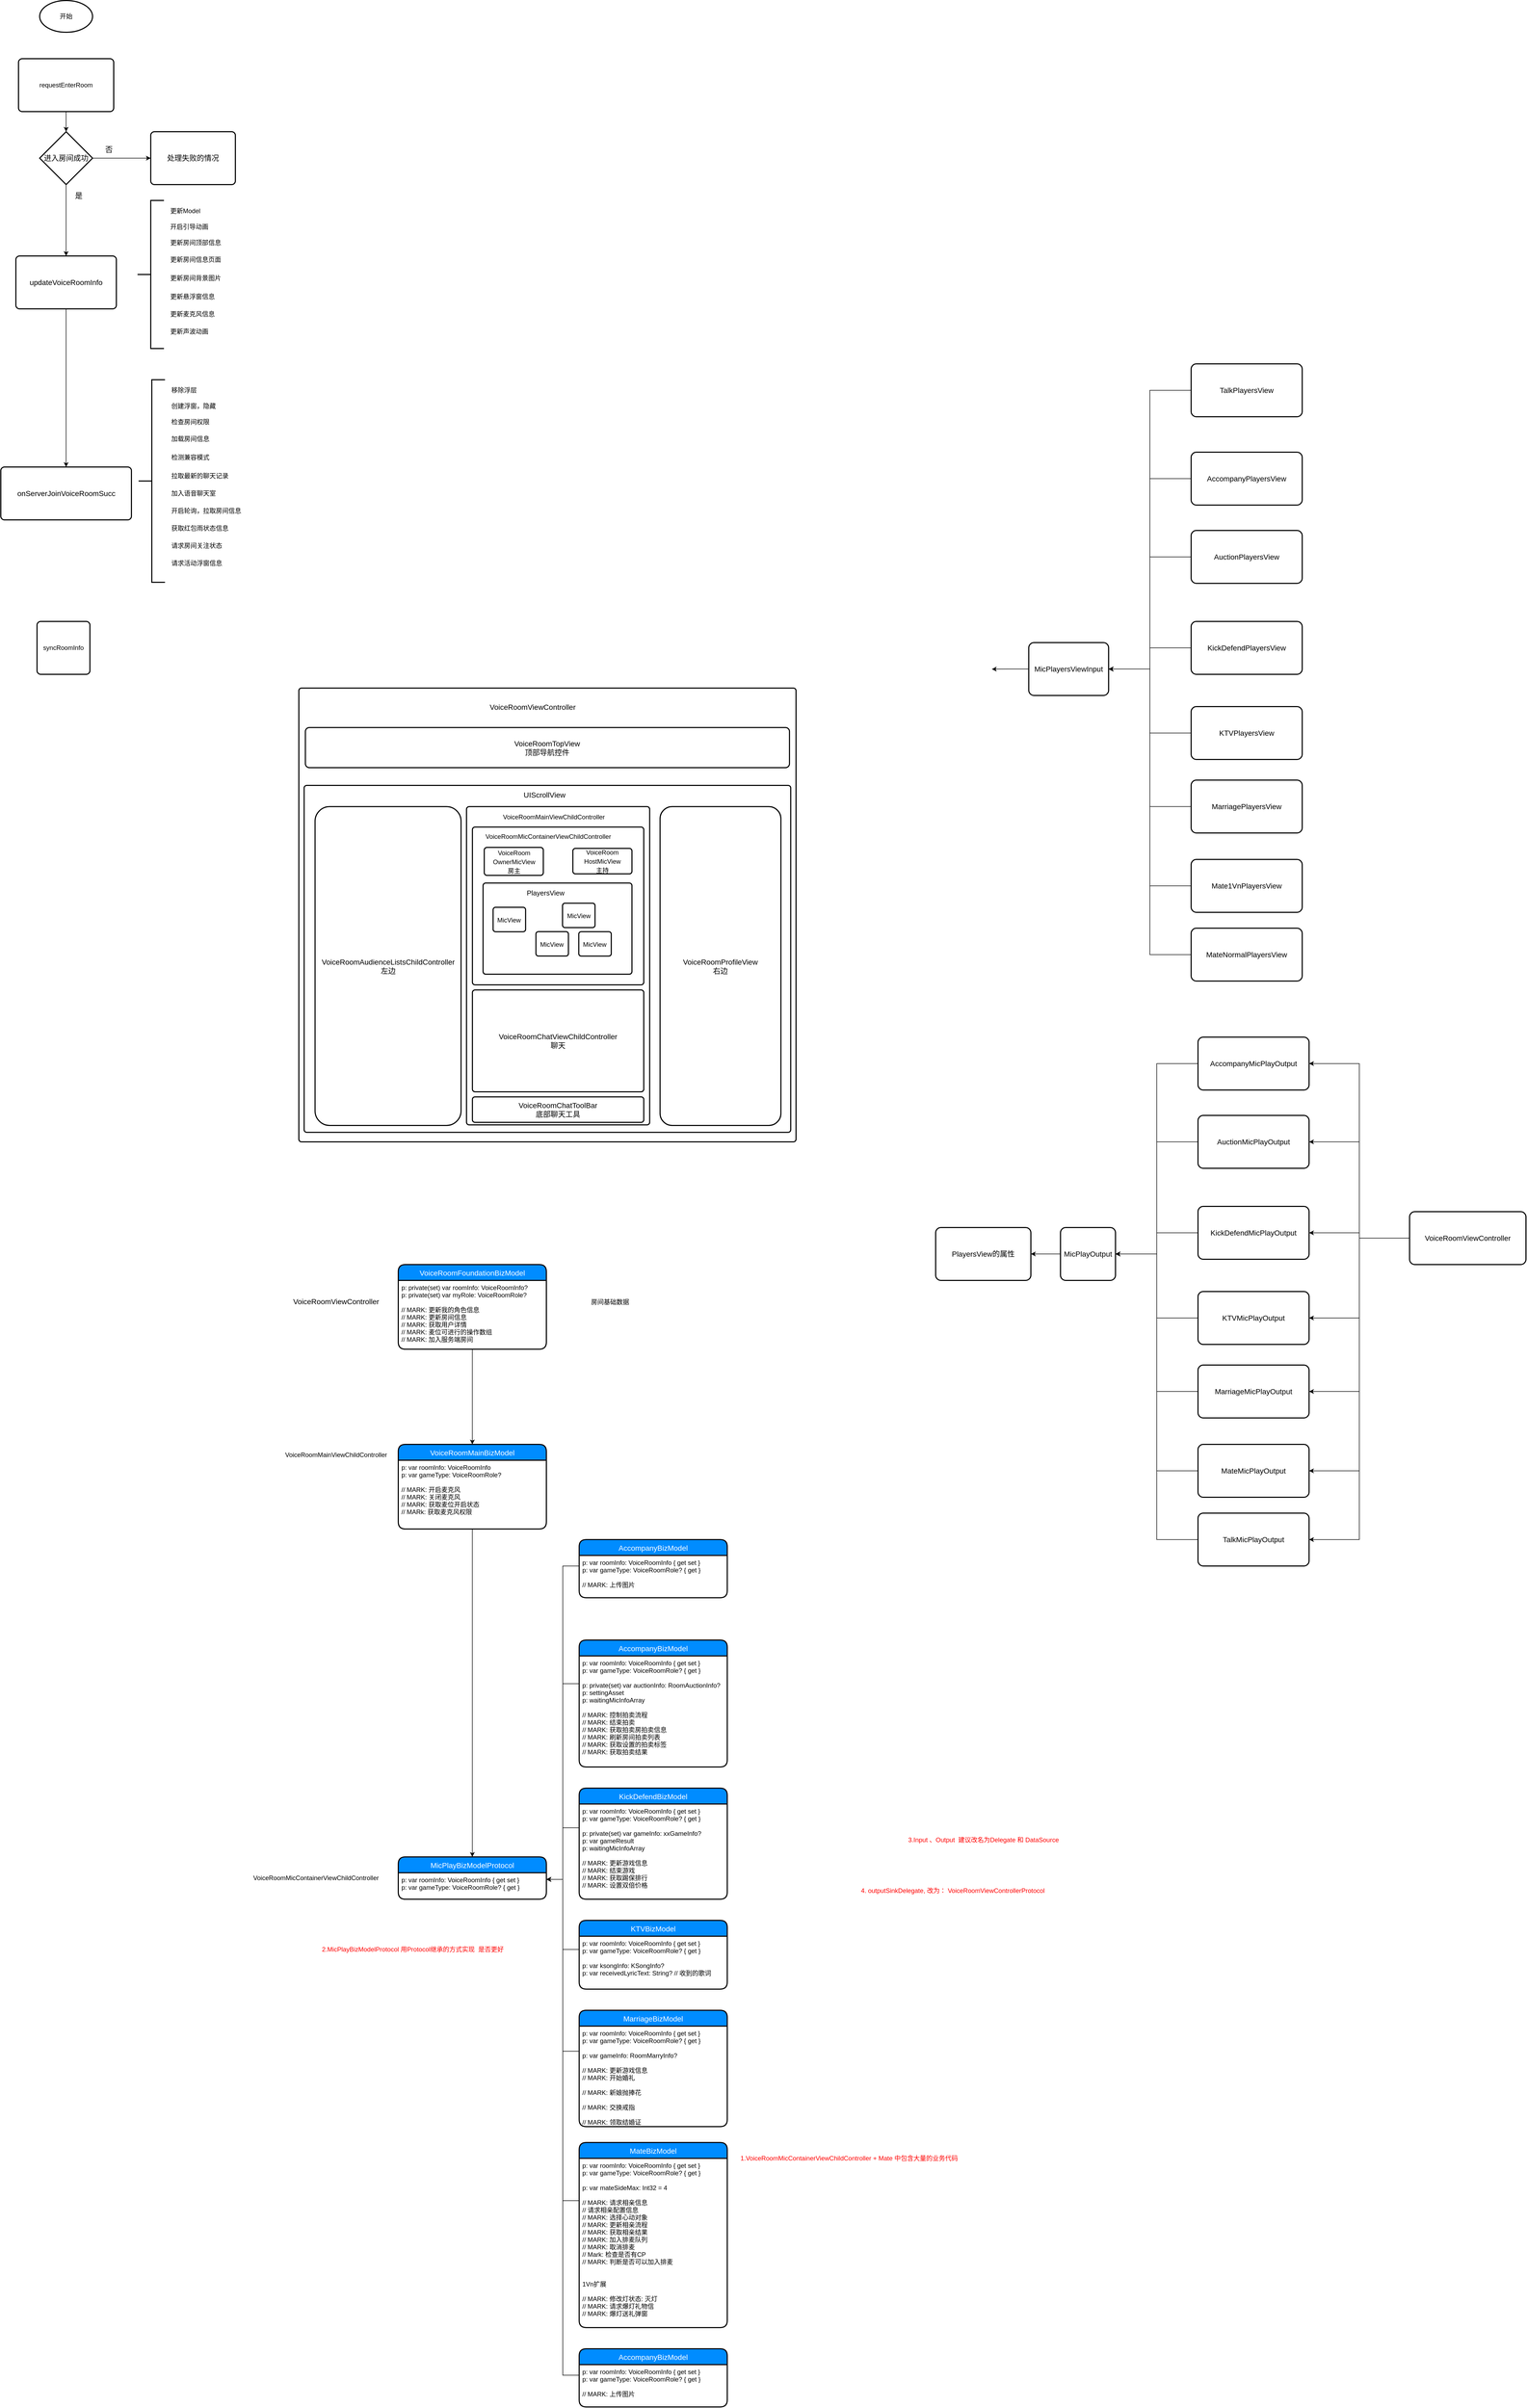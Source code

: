 <mxfile version="12.2.9" type="github" pages="1">
  <diagram id="QXnWpjxVT1Wi_6HcI1Gs" name="第 1 页">
    <mxGraphModel dx="1277" dy="913" grid="1" gridSize="10" guides="1" tooltips="1" connect="1" arrows="1" fold="1" page="1" pageScale="1" pageWidth="1100" pageHeight="850" math="0" shadow="0">
      <root>
        <mxCell id="0"/>
        <mxCell id="1" parent="0"/>
        <mxCell id="4t1HwyWgQuPsWHYAofXQ-1" value="开始" style="strokeWidth=2;html=1;shape=mxgraph.flowchart.start_1;whiteSpace=wrap;" parent="1" vertex="1">
          <mxGeometry x="280" y="90" width="100" height="60" as="geometry"/>
        </mxCell>
        <mxCell id="4t1HwyWgQuPsWHYAofXQ-2" value="syncRoomInfo" style="rounded=1;whiteSpace=wrap;html=1;absoluteArcSize=1;arcSize=14;strokeWidth=2;" parent="1" vertex="1">
          <mxGeometry x="275" y="1264" width="100" height="100" as="geometry"/>
        </mxCell>
        <mxCell id="uTZmpidnTNi-9U0CQCSV-44" style="edgeStyle=orthogonalEdgeStyle;rounded=0;orthogonalLoop=1;jettySize=auto;html=1;exitX=0.5;exitY=1;exitDx=0;exitDy=0;entryX=0.5;entryY=0;entryDx=0;entryDy=0;entryPerimeter=0;fontSize=14;" parent="1" source="4t1HwyWgQuPsWHYAofXQ-3" target="uTZmpidnTNi-9U0CQCSV-43" edge="1">
          <mxGeometry relative="1" as="geometry"/>
        </mxCell>
        <mxCell id="4t1HwyWgQuPsWHYAofXQ-3" value="requestEnterRoom" style="rounded=1;whiteSpace=wrap;html=1;absoluteArcSize=1;arcSize=14;strokeWidth=2;" parent="1" vertex="1">
          <mxGeometry x="240" y="200" width="180" height="100" as="geometry"/>
        </mxCell>
        <mxCell id="4t1HwyWgQuPsWHYAofXQ-5" value="" style="strokeWidth=2;html=1;shape=mxgraph.flowchart.annotation_2;align=left;labelPosition=right;pointerEvents=1;" parent="1" vertex="1">
          <mxGeometry x="465" y="468" width="50" height="280" as="geometry"/>
        </mxCell>
        <mxCell id="4t1HwyWgQuPsWHYAofXQ-22" value="更新Model" style="text;html=1;resizable=0;points=[];autosize=1;align=left;verticalAlign=top;spacingTop=-4;" parent="1" vertex="1">
          <mxGeometry x="525" y="478" width="70" height="20" as="geometry"/>
        </mxCell>
        <mxCell id="4t1HwyWgQuPsWHYAofXQ-23" value="开启引导动画" style="text;html=1;resizable=0;points=[];autosize=1;align=left;verticalAlign=top;spacingTop=-4;" parent="1" vertex="1">
          <mxGeometry x="525" y="508" width="90" height="20" as="geometry"/>
        </mxCell>
        <mxCell id="4t1HwyWgQuPsWHYAofXQ-24" value="更新房间顶部信息" style="text;html=1;resizable=0;points=[];autosize=1;align=left;verticalAlign=top;spacingTop=-4;" parent="1" vertex="1">
          <mxGeometry x="525" y="538" width="110" height="20" as="geometry"/>
        </mxCell>
        <mxCell id="4t1HwyWgQuPsWHYAofXQ-25" value="更新房间背景图片" style="text;html=1;resizable=0;points=[];autosize=1;align=left;verticalAlign=top;spacingTop=-4;" parent="1" vertex="1">
          <mxGeometry x="525" y="605" width="110" height="20" as="geometry"/>
        </mxCell>
        <mxCell id="4t1HwyWgQuPsWHYAofXQ-26" value="更新房间信息页面" style="text;html=1;resizable=0;points=[];autosize=1;align=left;verticalAlign=top;spacingTop=-4;" parent="1" vertex="1">
          <mxGeometry x="525" y="570" width="110" height="20" as="geometry"/>
        </mxCell>
        <mxCell id="4t1HwyWgQuPsWHYAofXQ-27" value="更新悬浮窗信息" style="text;html=1;resizable=0;points=[];autosize=1;align=left;verticalAlign=top;spacingTop=-4;" parent="1" vertex="1">
          <mxGeometry x="525" y="640" width="100" height="20" as="geometry"/>
        </mxCell>
        <mxCell id="4t1HwyWgQuPsWHYAofXQ-28" value="更新麦克风信息" style="text;html=1;resizable=0;points=[];autosize=1;align=left;verticalAlign=top;spacingTop=-4;" parent="1" vertex="1">
          <mxGeometry x="525" y="673" width="100" height="20" as="geometry"/>
        </mxCell>
        <mxCell id="4t1HwyWgQuPsWHYAofXQ-29" value="更新声波动画" style="text;html=1;resizable=0;points=[];autosize=1;align=left;verticalAlign=top;spacingTop=-4;" parent="1" vertex="1">
          <mxGeometry x="525" y="706" width="90" height="20" as="geometry"/>
        </mxCell>
        <mxCell id="uTZmpidnTNi-9U0CQCSV-9" value="" style="rounded=1;absoluteArcSize=1;html=1;strokeWidth=2;arcSize=10;fontSize=14;fillColor=none;" parent="1" vertex="1">
          <mxGeometry x="770" y="1390" width="940" height="858" as="geometry"/>
        </mxCell>
        <mxCell id="uTZmpidnTNi-9U0CQCSV-10" value="" style="html=1;strokeWidth=2;shape=mxgraph.er.anchor;fontSize=14;whiteSpace=wrap;" parent="uTZmpidnTNi-9U0CQCSV-9" vertex="1">
          <mxGeometry width="470.0" height="858" as="geometry"/>
        </mxCell>
        <mxCell id="uTZmpidnTNi-9U0CQCSV-32" value="VoiceRoomViewController" style="text;html=1;resizable=0;points=[];autosize=1;align=left;verticalAlign=top;spacingTop=-4;fontSize=14;" parent="uTZmpidnTNi-9U0CQCSV-9" vertex="1">
          <mxGeometry x="358.684" y="24.614" width="180" height="20" as="geometry"/>
        </mxCell>
        <mxCell id="uTZmpidnTNi-9U0CQCSV-38" value="VoiceRoomTopView&lt;br&gt;顶部导航控件" style="strokeWidth=2;rounded=1;arcSize=10;whiteSpace=wrap;html=1;align=center;fontSize=14;fillColor=none;" parent="uTZmpidnTNi-9U0CQCSV-9" vertex="1">
          <mxGeometry x="12.368" y="74.609" width="915.263" height="75.852" as="geometry"/>
        </mxCell>
        <mxCell id="uTZmpidnTNi-9U0CQCSV-39" value="" style="rounded=1;absoluteArcSize=1;html=1;strokeWidth=2;arcSize=10;fontSize=14;fillColor=none;" parent="uTZmpidnTNi-9U0CQCSV-9" vertex="1">
          <mxGeometry x="10" y="184" width="920" height="656" as="geometry"/>
        </mxCell>
        <mxCell id="uTZmpidnTNi-9U0CQCSV-40" value="" style="html=1;strokeWidth=2;shape=mxgraph.er.anchor;fontSize=14;whiteSpace=wrap;" parent="uTZmpidnTNi-9U0CQCSV-39" vertex="1">
          <mxGeometry width="460.0" height="399.828" as="geometry"/>
        </mxCell>
        <mxCell id="uTZmpidnTNi-9U0CQCSV-22" value="VoiceRoomProfileView&lt;br&gt;右边" style="strokeWidth=2;rounded=1;arcSize=10;whiteSpace=wrap;html=1;align=center;fontSize=14;fillColor=none;" parent="uTZmpidnTNi-9U0CQCSV-39" vertex="1">
          <mxGeometry x="672.944" y="40.184" width="228.449" height="602.757" as="geometry"/>
        </mxCell>
        <mxCell id="uTZmpidnTNi-9U0CQCSV-21" value="VoiceRoomAudienceListsChildController&lt;br&gt;左边" style="strokeWidth=2;rounded=1;arcSize=10;whiteSpace=wrap;html=1;align=center;fontSize=14;fillColor=none;" parent="uTZmpidnTNi-9U0CQCSV-39" vertex="1">
          <mxGeometry x="20.674" y="40.184" width="276" height="602.757" as="geometry"/>
        </mxCell>
        <mxCell id="uTZmpidnTNi-9U0CQCSV-17" value="" style="rounded=1;absoluteArcSize=1;html=1;strokeWidth=2;arcSize=10;fontSize=13;fillColor=none;" parent="uTZmpidnTNi-9U0CQCSV-39" vertex="1">
          <mxGeometry x="307.011" y="40.184" width="346.292" height="601.752" as="geometry"/>
        </mxCell>
        <mxCell id="uTZmpidnTNi-9U0CQCSV-18" value="" style="html=1;strokeWidth=2;shape=mxgraph.er.anchor;fontSize=14;whiteSpace=wrap;" parent="uTZmpidnTNi-9U0CQCSV-17" vertex="1">
          <mxGeometry width="173.146" height="601.752" as="geometry"/>
        </mxCell>
        <mxCell id="uTZmpidnTNi-9U0CQCSV-19" value="VoiceRoomChatViewChildController&lt;br&gt;聊天" style="rounded=1;absoluteArcSize=1;html=1;strokeWidth=2;arcSize=10;fontSize=14;whiteSpace=wrap;points=[];strokeColor=inherit;fillColor=inherit;" parent="uTZmpidnTNi-9U0CQCSV-17" vertex="1">
          <mxGeometry x="11.171" y="346.609" width="323.951" height="192.561" as="geometry"/>
        </mxCell>
        <mxCell id="uTZmpidnTNi-9U0CQCSV-25" value="VoiceRoomMainViewChildController&lt;br&gt;" style="text;html=1;resizable=0;points=[];autosize=1;align=left;verticalAlign=top;spacingTop=-4;" parent="uTZmpidnTNi-9U0CQCSV-17" vertex="1">
          <mxGeometry x="67.024" y="9.628" width="210" height="20" as="geometry"/>
        </mxCell>
        <mxCell id="uTZmpidnTNi-9U0CQCSV-34" value="VoiceRoomChatToolBar&lt;br&gt;底部聊天工具" style="strokeWidth=2;rounded=1;arcSize=10;whiteSpace=wrap;html=1;align=center;fontSize=14;fillColor=none;" parent="uTZmpidnTNi-9U0CQCSV-17" vertex="1">
          <mxGeometry x="11.171" y="548.798" width="323.951" height="48.14" as="geometry"/>
        </mxCell>
        <mxCell id="uTZmpidnTNi-9U0CQCSV-14" value="" style="rounded=1;absoluteArcSize=1;html=1;strokeWidth=2;arcSize=10;fontSize=14;fillColor=none;" parent="uTZmpidnTNi-9U0CQCSV-17" vertex="1">
          <mxGeometry x="11.171" y="38.512" width="323.951" height="298.469" as="geometry"/>
        </mxCell>
        <mxCell id="uTZmpidnTNi-9U0CQCSV-15" value="" style="html=1;strokeWidth=2;shape=mxgraph.er.anchor;fontSize=14;whiteSpace=wrap;" parent="uTZmpidnTNi-9U0CQCSV-14" vertex="1">
          <mxGeometry width="161.975" height="268.622" as="geometry"/>
        </mxCell>
        <mxCell id="uTZmpidnTNi-9U0CQCSV-23" value="&lt;font style=&quot;font-size: 12px&quot;&gt;VoiceRoom&lt;br&gt;OwnerMicView&lt;br&gt;房主&lt;/font&gt;" style="strokeWidth=2;rounded=1;arcSize=10;whiteSpace=wrap;html=1;align=center;fontSize=14;fillColor=none;" parent="uTZmpidnTNi-9U0CQCSV-14" vertex="1">
          <mxGeometry x="22.341" y="38.512" width="111.707" height="52.954" as="geometry"/>
        </mxCell>
        <mxCell id="uTZmpidnTNi-9U0CQCSV-24" value="&lt;font style=&quot;font-size: 12px&quot;&gt;VoiceRoom&lt;br&gt;HostMicView&lt;br&gt;主持&lt;/font&gt;" style="strokeWidth=2;rounded=1;arcSize=10;whiteSpace=wrap;html=1;align=center;fontSize=14;fillColor=none;" parent="uTZmpidnTNi-9U0CQCSV-14" vertex="1">
          <mxGeometry x="189.902" y="40.438" width="111.707" height="48.14" as="geometry"/>
        </mxCell>
        <mxCell id="uTZmpidnTNi-9U0CQCSV-33" value="&lt;font style=&quot;font-size: 12px&quot;&gt;VoiceRoomMicContainerViewChildController&lt;/font&gt;" style="text;html=1;resizable=0;points=[];autosize=1;align=left;verticalAlign=top;spacingTop=-4;fontSize=14;" parent="uTZmpidnTNi-9U0CQCSV-14" vertex="1">
          <mxGeometry x="22.341" y="6.396" width="250" height="20" as="geometry"/>
        </mxCell>
        <mxCell id="uTZmpidnTNi-9U0CQCSV-35" value="" style="rounded=1;absoluteArcSize=1;html=1;strokeWidth=2;arcSize=10;fontSize=14;fillColor=none;" parent="uTZmpidnTNi-9U0CQCSV-14" vertex="1">
          <mxGeometry x="20.107" y="105.908" width="281.502" height="172.342" as="geometry"/>
        </mxCell>
        <mxCell id="uTZmpidnTNi-9U0CQCSV-36" value="" style="html=1;strokeWidth=2;shape=mxgraph.er.anchor;fontSize=14;whiteSpace=wrap;" parent="uTZmpidnTNi-9U0CQCSV-35" vertex="1">
          <mxGeometry width="140.751" height="172.342" as="geometry"/>
        </mxCell>
        <mxCell id="uTZmpidnTNi-9U0CQCSV-31" value="PlayersView" style="text;html=1;resizable=0;points=[];autosize=1;align=left;verticalAlign=top;spacingTop=-4;fontSize=13;" parent="uTZmpidnTNi-9U0CQCSV-35" vertex="1">
          <mxGeometry x="80.429" y="8.043" width="90" height="20" as="geometry"/>
        </mxCell>
        <mxCell id="uTZmpidnTNi-9U0CQCSV-27" value="&lt;font style=&quot;font-size: 12px&quot;&gt;MicView&lt;/font&gt;" style="strokeWidth=2;rounded=1;arcSize=10;whiteSpace=wrap;html=1;align=center;fontSize=14;fillColor=none;" parent="uTZmpidnTNi-9U0CQCSV-35" vertex="1">
          <mxGeometry x="18.99" y="45.958" width="61.439" height="46.135" as="geometry"/>
        </mxCell>
        <mxCell id="uTZmpidnTNi-9U0CQCSV-29" value="&lt;font style=&quot;font-size: 12px&quot;&gt;MicView&lt;/font&gt;" style="strokeWidth=2;rounded=1;arcSize=10;whiteSpace=wrap;html=1;align=center;fontSize=14;fillColor=none;" parent="uTZmpidnTNi-9U0CQCSV-35" vertex="1">
          <mxGeometry x="99.978" y="91.916" width="61.439" height="46.135" as="geometry"/>
        </mxCell>
        <mxCell id="uTZmpidnTNi-9U0CQCSV-30" value="&lt;font style=&quot;font-size: 12px&quot;&gt;MicView&lt;/font&gt;" style="strokeWidth=2;rounded=1;arcSize=10;whiteSpace=wrap;html=1;align=center;fontSize=14;fillColor=none;" parent="uTZmpidnTNi-9U0CQCSV-35" vertex="1">
          <mxGeometry x="150.246" y="38.18" width="61.439" height="46.135" as="geometry"/>
        </mxCell>
        <mxCell id="uTZmpidnTNi-9U0CQCSV-28" value="&lt;font style=&quot;font-size: 12px&quot;&gt;MicView&lt;/font&gt;" style="strokeWidth=2;rounded=1;arcSize=10;whiteSpace=wrap;html=1;align=center;fontSize=14;fillColor=none;" parent="uTZmpidnTNi-9U0CQCSV-35" vertex="1">
          <mxGeometry x="180.966" y="92.004" width="61.439" height="46.135" as="geometry"/>
        </mxCell>
        <mxCell id="uTZmpidnTNi-9U0CQCSV-42" value="UIScrollView" style="text;html=1;resizable=0;points=[];autosize=1;align=left;verticalAlign=top;spacingTop=-4;fontSize=14;" parent="uTZmpidnTNi-9U0CQCSV-39" vertex="1">
          <mxGeometry x="413.483" y="7.032" width="90" height="20" as="geometry"/>
        </mxCell>
        <mxCell id="uTZmpidnTNi-9U0CQCSV-47" style="edgeStyle=orthogonalEdgeStyle;rounded=0;orthogonalLoop=1;jettySize=auto;html=1;exitX=0.5;exitY=1;exitDx=0;exitDy=0;exitPerimeter=0;entryX=0.5;entryY=0;entryDx=0;entryDy=0;fontSize=14;" parent="1" source="uTZmpidnTNi-9U0CQCSV-43" target="uTZmpidnTNi-9U0CQCSV-45" edge="1">
          <mxGeometry relative="1" as="geometry"/>
        </mxCell>
        <mxCell id="uTZmpidnTNi-9U0CQCSV-48" style="edgeStyle=orthogonalEdgeStyle;rounded=0;orthogonalLoop=1;jettySize=auto;html=1;exitX=1;exitY=0.5;exitDx=0;exitDy=0;exitPerimeter=0;entryX=0;entryY=0.5;entryDx=0;entryDy=0;fontSize=14;" parent="1" source="uTZmpidnTNi-9U0CQCSV-43" target="uTZmpidnTNi-9U0CQCSV-46" edge="1">
          <mxGeometry relative="1" as="geometry"/>
        </mxCell>
        <mxCell id="uTZmpidnTNi-9U0CQCSV-43" value="进入房间成功" style="strokeWidth=2;html=1;shape=mxgraph.flowchart.decision;whiteSpace=wrap;fillColor=none;fontSize=14;" parent="1" vertex="1">
          <mxGeometry x="280" y="338" width="100" height="100" as="geometry"/>
        </mxCell>
        <mxCell id="uTZmpidnTNi-9U0CQCSV-55" value="" style="edgeStyle=orthogonalEdgeStyle;rounded=0;orthogonalLoop=1;jettySize=auto;html=1;fontSize=14;" parent="1" source="uTZmpidnTNi-9U0CQCSV-45" target="uTZmpidnTNi-9U0CQCSV-54" edge="1">
          <mxGeometry relative="1" as="geometry"/>
        </mxCell>
        <mxCell id="uTZmpidnTNi-9U0CQCSV-45" value="updateVoiceRoomInfo" style="rounded=1;whiteSpace=wrap;html=1;absoluteArcSize=1;arcSize=14;strokeWidth=2;fillColor=none;fontSize=14;" parent="1" vertex="1">
          <mxGeometry x="235" y="573" width="190" height="100" as="geometry"/>
        </mxCell>
        <mxCell id="uTZmpidnTNi-9U0CQCSV-54" value="onServerJoinVoiceRoomSucc" style="rounded=1;whiteSpace=wrap;html=1;absoluteArcSize=1;arcSize=14;strokeWidth=2;fillColor=none;fontSize=14;" parent="1" vertex="1">
          <mxGeometry x="206.5" y="972" width="247" height="100" as="geometry"/>
        </mxCell>
        <mxCell id="uTZmpidnTNi-9U0CQCSV-46" value="处理失败的情况" style="rounded=1;whiteSpace=wrap;html=1;absoluteArcSize=1;arcSize=14;strokeWidth=2;fillColor=none;fontSize=14;" parent="1" vertex="1">
          <mxGeometry x="490" y="338" width="160" height="100" as="geometry"/>
        </mxCell>
        <mxCell id="uTZmpidnTNi-9U0CQCSV-49" value="否" style="text;html=1;resizable=0;points=[];autosize=1;align=left;verticalAlign=top;spacingTop=-4;fontSize=14;" parent="1" vertex="1">
          <mxGeometry x="402" y="361" width="30" height="20" as="geometry"/>
        </mxCell>
        <mxCell id="uTZmpidnTNi-9U0CQCSV-50" value="是" style="text;html=1;resizable=0;points=[];autosize=1;align=left;verticalAlign=top;spacingTop=-4;fontSize=14;" parent="1" vertex="1">
          <mxGeometry x="345" y="448" width="30" height="20" as="geometry"/>
        </mxCell>
        <mxCell id="uTZmpidnTNi-9U0CQCSV-56" value="" style="strokeWidth=2;html=1;shape=mxgraph.flowchart.annotation_2;align=left;labelPosition=right;pointerEvents=1;" parent="1" vertex="1">
          <mxGeometry x="467" y="807" width="50" height="383" as="geometry"/>
        </mxCell>
        <mxCell id="uTZmpidnTNi-9U0CQCSV-57" value="移除浮层" style="text;html=1;resizable=0;points=[];autosize=1;align=left;verticalAlign=top;spacingTop=-4;" parent="1" vertex="1">
          <mxGeometry x="527" y="817" width="60" height="20" as="geometry"/>
        </mxCell>
        <mxCell id="uTZmpidnTNi-9U0CQCSV-58" value="创建浮窗，隐藏" style="text;html=1;resizable=0;points=[];autosize=1;align=left;verticalAlign=top;spacingTop=-4;" parent="1" vertex="1">
          <mxGeometry x="527" y="847" width="100" height="20" as="geometry"/>
        </mxCell>
        <mxCell id="uTZmpidnTNi-9U0CQCSV-59" value="检查房间权限" style="text;html=1;resizable=0;points=[];autosize=1;align=left;verticalAlign=top;spacingTop=-4;" parent="1" vertex="1">
          <mxGeometry x="527" y="877" width="90" height="20" as="geometry"/>
        </mxCell>
        <mxCell id="uTZmpidnTNi-9U0CQCSV-60" value="检测兼容模式" style="text;html=1;resizable=0;points=[];autosize=1;align=left;verticalAlign=top;spacingTop=-4;" parent="1" vertex="1">
          <mxGeometry x="527" y="944" width="90" height="20" as="geometry"/>
        </mxCell>
        <mxCell id="uTZmpidnTNi-9U0CQCSV-61" value="加载房间信息" style="text;html=1;resizable=0;points=[];autosize=1;align=left;verticalAlign=top;spacingTop=-4;" parent="1" vertex="1">
          <mxGeometry x="527" y="909" width="90" height="20" as="geometry"/>
        </mxCell>
        <mxCell id="uTZmpidnTNi-9U0CQCSV-62" value="拉取最新的聊天记录" style="text;html=1;resizable=0;points=[];autosize=1;align=left;verticalAlign=top;spacingTop=-4;" parent="1" vertex="1">
          <mxGeometry x="527" y="979" width="120" height="20" as="geometry"/>
        </mxCell>
        <mxCell id="uTZmpidnTNi-9U0CQCSV-63" value="加入语音聊天室" style="text;html=1;resizable=0;points=[];autosize=1;align=left;verticalAlign=top;spacingTop=-4;" parent="1" vertex="1">
          <mxGeometry x="527" y="1012" width="100" height="20" as="geometry"/>
        </mxCell>
        <mxCell id="uTZmpidnTNi-9U0CQCSV-64" value="开启轮询，拉取房间信息" style="text;html=1;resizable=0;points=[];autosize=1;align=left;verticalAlign=top;spacingTop=-4;" parent="1" vertex="1">
          <mxGeometry x="527" y="1045" width="150" height="20" as="geometry"/>
        </mxCell>
        <mxCell id="uTZmpidnTNi-9U0CQCSV-65" value="获取红包雨状态信息" style="text;html=1;resizable=0;points=[];autosize=1;align=left;verticalAlign=top;spacingTop=-4;" parent="1" vertex="1">
          <mxGeometry x="527" y="1078" width="120" height="20" as="geometry"/>
        </mxCell>
        <mxCell id="uTZmpidnTNi-9U0CQCSV-66" value="请求房间关注状态" style="text;html=1;resizable=0;points=[];autosize=1;align=left;verticalAlign=top;spacingTop=-4;" parent="1" vertex="1">
          <mxGeometry x="527" y="1111" width="110" height="20" as="geometry"/>
        </mxCell>
        <mxCell id="uTZmpidnTNi-9U0CQCSV-67" value="请求活动浮窗信息" style="text;html=1;resizable=0;points=[];autosize=1;align=left;verticalAlign=top;spacingTop=-4;" parent="1" vertex="1">
          <mxGeometry x="527" y="1144" width="110" height="20" as="geometry"/>
        </mxCell>
        <mxCell id="90Lqw9JZA4BBypxKJD_L-4" value="&lt;span style=&quot;font-size: 14px ; text-align: left&quot;&gt;VoiceRoomViewController&lt;/span&gt;" style="text;html=1;align=center;verticalAlign=middle;resizable=0;points=[];;autosize=1;" vertex="1" parent="1">
          <mxGeometry x="750" y="2540" width="180" height="20" as="geometry"/>
        </mxCell>
        <mxCell id="90Lqw9JZA4BBypxKJD_L-5" value="&lt;span style=&quot;text-align: left&quot;&gt;VoiceRoomMainViewChildController&lt;/span&gt;" style="text;html=1;align=center;verticalAlign=middle;resizable=0;points=[];;autosize=1;" vertex="1" parent="1">
          <mxGeometry x="735" y="2830" width="210" height="20" as="geometry"/>
        </mxCell>
        <mxCell id="90Lqw9JZA4BBypxKJD_L-7" value="VoiceRoomFoundationBizModel" style="swimlane;childLayout=stackLayout;horizontal=1;startSize=30;horizontalStack=0;fillColor=#008cff;fontColor=#FFFFFF;rounded=1;fontSize=14;fontStyle=0;strokeWidth=2;resizeParent=0;resizeLast=1;shadow=0;dashed=0;align=center;" vertex="1" parent="1">
          <mxGeometry x="958" y="2480" width="280" height="160" as="geometry"/>
        </mxCell>
        <mxCell id="90Lqw9JZA4BBypxKJD_L-8" value="p: private(set) var roomInfo: VoiceRoomInfo?&#xa;p: private(set) var myRole: VoiceRoomRole?&#xa;&#xa;// MARK: 更新我的角色信息&#xa;// MARK: 更新房间信息&#xa;// MARK: 获取用户详情&#xa;// MARK: 麦位可进行的操作数组&#xa;// MARK: 加入服务端房间&#xa;" style="align=left;strokeColor=none;fillColor=none;spacingLeft=4;fontSize=12;verticalAlign=top;resizable=0;rotatable=0;part=1;" vertex="1" parent="90Lqw9JZA4BBypxKJD_L-7">
          <mxGeometry y="30" width="280" height="130" as="geometry"/>
        </mxCell>
        <mxCell id="90Lqw9JZA4BBypxKJD_L-10" value="&lt;span style=&quot;white-space: normal&quot;&gt;&lt;br&gt;&lt;/span&gt;" style="text;html=1;align=center;verticalAlign=middle;resizable=0;points=[];;autosize=1;" vertex="1" parent="1">
          <mxGeometry x="1383" y="2561" width="20" height="20" as="geometry"/>
        </mxCell>
        <mxCell id="90Lqw9JZA4BBypxKJD_L-14" value="房间基础数据" style="text;html=1;align=center;verticalAlign=middle;resizable=0;points=[];;autosize=1;" vertex="1" parent="1">
          <mxGeometry x="1313" y="2541" width="90" height="20" as="geometry"/>
        </mxCell>
        <mxCell id="90Lqw9JZA4BBypxKJD_L-17" value="VoiceRoomMainBizModel" style="swimlane;childLayout=stackLayout;horizontal=1;startSize=30;horizontalStack=0;fillColor=#008cff;fontColor=#FFFFFF;rounded=1;fontSize=14;fontStyle=0;strokeWidth=2;resizeParent=0;resizeLast=1;shadow=0;dashed=0;align=center;" vertex="1" parent="1">
          <mxGeometry x="958" y="2820" width="280" height="160" as="geometry"/>
        </mxCell>
        <mxCell id="90Lqw9JZA4BBypxKJD_L-18" value="p: var roomInfo: VoiceRoomInfo&#xa;p: var gameType: VoiceRoomRole?&#xa;&#xa;// MARK: 开启麦克风&#xa;// MARK: 关闭麦克风&#xa;// MARK: 获取麦位开启状态&#xa;// MARk: 获取麦克风权限&#xa;&#xa;" style="align=left;strokeColor=none;fillColor=none;spacingLeft=4;fontSize=12;verticalAlign=top;resizable=0;rotatable=0;part=1;" vertex="1" parent="90Lqw9JZA4BBypxKJD_L-17">
          <mxGeometry y="30" width="280" height="130" as="geometry"/>
        </mxCell>
        <mxCell id="90Lqw9JZA4BBypxKJD_L-20" value="VoiceRoomMicContainerViewChildController" style="text;html=1;align=center;verticalAlign=middle;resizable=0;points=[];;autosize=1;" vertex="1" parent="1">
          <mxGeometry x="677" y="3630" width="250" height="20" as="geometry"/>
        </mxCell>
        <mxCell id="90Lqw9JZA4BBypxKJD_L-22" value="MicPlayBizModelProtocol" style="swimlane;childLayout=stackLayout;horizontal=1;startSize=30;horizontalStack=0;fillColor=#008cff;fontColor=#FFFFFF;rounded=1;fontSize=14;fontStyle=0;strokeWidth=2;resizeParent=0;resizeLast=1;shadow=0;dashed=0;align=center;" vertex="1" parent="1">
          <mxGeometry x="958" y="3600" width="280" height="80" as="geometry"/>
        </mxCell>
        <mxCell id="90Lqw9JZA4BBypxKJD_L-23" value="p: var roomInfo: VoiceRoomInfo { get set }&#xa;p: var gameType: VoiceRoomRole? { get }&#xa;&#xa;&#xa;" style="align=left;strokeColor=none;fillColor=none;spacingLeft=4;fontSize=12;verticalAlign=top;resizable=0;rotatable=0;part=1;" vertex="1" parent="90Lqw9JZA4BBypxKJD_L-22">
          <mxGeometry y="30" width="280" height="50" as="geometry"/>
        </mxCell>
        <mxCell id="90Lqw9JZA4BBypxKJD_L-24" value="AccompanyBizModel" style="swimlane;childLayout=stackLayout;horizontal=1;startSize=30;horizontalStack=0;fillColor=#008cff;fontColor=#FFFFFF;rounded=1;fontSize=14;fontStyle=0;strokeWidth=2;resizeParent=0;resizeLast=1;shadow=0;dashed=0;align=center;" vertex="1" parent="1">
          <mxGeometry x="1300" y="3000" width="280" height="110" as="geometry"/>
        </mxCell>
        <mxCell id="90Lqw9JZA4BBypxKJD_L-25" value="p: var roomInfo: VoiceRoomInfo { get set }&#xa;p: var gameType: VoiceRoomRole? { get }&#xa;&#xa;// MARK: 上传图片&#xa;&#xa;&#xa;" style="align=left;strokeColor=none;fillColor=none;spacingLeft=4;fontSize=12;verticalAlign=top;resizable=0;rotatable=0;part=1;" vertex="1" parent="90Lqw9JZA4BBypxKJD_L-24">
          <mxGeometry y="30" width="280" height="80" as="geometry"/>
        </mxCell>
        <mxCell id="90Lqw9JZA4BBypxKJD_L-27" style="edgeStyle=orthogonalEdgeStyle;rounded=0;orthogonalLoop=1;jettySize=auto;html=1;exitX=0;exitY=0.25;exitDx=0;exitDy=0;entryX=1;entryY=0.25;entryDx=0;entryDy=0;" edge="1" parent="1" source="90Lqw9JZA4BBypxKJD_L-25" target="90Lqw9JZA4BBypxKJD_L-23">
          <mxGeometry relative="1" as="geometry"/>
        </mxCell>
        <mxCell id="90Lqw9JZA4BBypxKJD_L-28" value="AccompanyBizModel" style="swimlane;childLayout=stackLayout;horizontal=1;startSize=30;horizontalStack=0;fillColor=#008cff;fontColor=#FFFFFF;rounded=1;fontSize=14;fontStyle=0;strokeWidth=2;resizeParent=0;resizeLast=1;shadow=0;dashed=0;align=center;" vertex="1" parent="1">
          <mxGeometry x="1300" y="3190" width="280" height="240" as="geometry"/>
        </mxCell>
        <mxCell id="90Lqw9JZA4BBypxKJD_L-29" value="p: var roomInfo: VoiceRoomInfo { get set }&#xa;p: var gameType: VoiceRoomRole? { get }&#xa;&#xa;p: private(set) var auctionInfo: RoomAuctionInfo?&#xa;p: settingAsset&#xa;p: waitingMicInfoArray&#xa;&#xa;// MARK: 控制拍卖流程&#xa;// MARK: 结束拍卖&#xa;// MARK: 获取拍卖房拍卖信息&#xa;// MARK: 刷新房间拍卖列表&#xa;// MARK: 获取设置的拍卖标签&#xa;// MARK: 获取拍卖结果&#xa;&#xa;&#xa;&#xa;" style="align=left;strokeColor=none;fillColor=none;spacingLeft=4;fontSize=12;verticalAlign=top;resizable=0;rotatable=0;part=1;" vertex="1" parent="90Lqw9JZA4BBypxKJD_L-28">
          <mxGeometry y="30" width="280" height="210" as="geometry"/>
        </mxCell>
        <mxCell id="90Lqw9JZA4BBypxKJD_L-30" style="edgeStyle=orthogonalEdgeStyle;rounded=0;orthogonalLoop=1;jettySize=auto;html=1;exitX=0;exitY=0.25;exitDx=0;exitDy=0;entryX=1;entryY=0.25;entryDx=0;entryDy=0;" edge="1" parent="1" source="90Lqw9JZA4BBypxKJD_L-29" target="90Lqw9JZA4BBypxKJD_L-23">
          <mxGeometry relative="1" as="geometry"/>
        </mxCell>
        <mxCell id="90Lqw9JZA4BBypxKJD_L-35" value="KickDefendBizModel" style="swimlane;childLayout=stackLayout;horizontal=1;startSize=30;horizontalStack=0;fillColor=#008cff;fontColor=#FFFFFF;rounded=1;fontSize=14;fontStyle=0;strokeWidth=2;resizeParent=0;resizeLast=1;shadow=0;dashed=0;align=center;" vertex="1" parent="1">
          <mxGeometry x="1300" y="3470" width="280" height="210" as="geometry"/>
        </mxCell>
        <mxCell id="90Lqw9JZA4BBypxKJD_L-36" value="p: var roomInfo: VoiceRoomInfo { get set }&#xa;p: var gameType: VoiceRoomRole? { get }&#xa;&#xa;p: private(set) var gameInfo: xxGameInfo?&#xa;p: var gameResult&#xa;p: waitingMicInfoArray&#xa;&#xa;// MARK: 更新游戏信息&#xa;// MARK: 结束游戏&#xa;// MARK: 获取踢保排行&#xa;// MARK: 设置双倍价格&#xa;&#xa;&#xa;&#xa;" style="align=left;strokeColor=none;fillColor=none;spacingLeft=4;fontSize=12;verticalAlign=top;resizable=0;rotatable=0;part=1;" vertex="1" parent="90Lqw9JZA4BBypxKJD_L-35">
          <mxGeometry y="30" width="280" height="180" as="geometry"/>
        </mxCell>
        <mxCell id="90Lqw9JZA4BBypxKJD_L-37" value="KTVBizModel" style="swimlane;childLayout=stackLayout;horizontal=1;startSize=30;horizontalStack=0;fillColor=#008cff;fontColor=#FFFFFF;rounded=1;fontSize=14;fontStyle=0;strokeWidth=2;resizeParent=0;resizeLast=1;shadow=0;dashed=0;align=center;" vertex="1" parent="1">
          <mxGeometry x="1300" y="3720" width="280" height="130" as="geometry"/>
        </mxCell>
        <mxCell id="90Lqw9JZA4BBypxKJD_L-38" value="p: var roomInfo: VoiceRoomInfo { get set }&#xa;p: var gameType: VoiceRoomRole? { get }&#xa;&#xa;p: var ksongInfo: KSongInfo?&#xa;p: var receivedLyricText: String? // 收到的歌词&#xa;&#xa;&#xa;&#xa;" style="align=left;strokeColor=none;fillColor=none;spacingLeft=4;fontSize=12;verticalAlign=top;resizable=0;rotatable=0;part=1;" vertex="1" parent="90Lqw9JZA4BBypxKJD_L-37">
          <mxGeometry y="30" width="280" height="100" as="geometry"/>
        </mxCell>
        <mxCell id="90Lqw9JZA4BBypxKJD_L-39" value="MarriageBizModel" style="swimlane;childLayout=stackLayout;horizontal=1;startSize=30;horizontalStack=0;fillColor=#008cff;fontColor=#FFFFFF;rounded=1;fontSize=14;fontStyle=0;strokeWidth=2;resizeParent=0;resizeLast=1;shadow=0;dashed=0;align=center;" vertex="1" parent="1">
          <mxGeometry x="1300" y="3890" width="280" height="220" as="geometry"/>
        </mxCell>
        <mxCell id="90Lqw9JZA4BBypxKJD_L-40" value="p: var roomInfo: VoiceRoomInfo { get set }&#xa;p: var gameType: VoiceRoomRole? { get }&#xa;&#xa;p: var gameInfo: RoomMarryInfo?&#xa;&#xa;// MARK: 更新游戏信息&#xa;// MARK: 开始婚礼&#xa;&#xa;// MARK: 新娘抛捧花&#xa;&#xa;// MARK: 交换戒指&#xa;&#xa;// MARK: 领取结婚证&#xa;&#xa;&#xa;&#xa;&#xa;&#xa;" style="align=left;strokeColor=none;fillColor=none;spacingLeft=4;fontSize=12;verticalAlign=top;resizable=0;rotatable=0;part=1;" vertex="1" parent="90Lqw9JZA4BBypxKJD_L-39">
          <mxGeometry y="30" width="280" height="190" as="geometry"/>
        </mxCell>
        <mxCell id="90Lqw9JZA4BBypxKJD_L-41" style="edgeStyle=orthogonalEdgeStyle;rounded=0;orthogonalLoop=1;jettySize=auto;html=1;exitX=0;exitY=0.25;exitDx=0;exitDy=0;entryX=1;entryY=0.25;entryDx=0;entryDy=0;" edge="1" parent="1" source="90Lqw9JZA4BBypxKJD_L-36" target="90Lqw9JZA4BBypxKJD_L-23">
          <mxGeometry relative="1" as="geometry"/>
        </mxCell>
        <mxCell id="90Lqw9JZA4BBypxKJD_L-42" style="edgeStyle=orthogonalEdgeStyle;rounded=0;orthogonalLoop=1;jettySize=auto;html=1;exitX=0;exitY=0.25;exitDx=0;exitDy=0;entryX=1;entryY=0.25;entryDx=0;entryDy=0;" edge="1" parent="1" source="90Lqw9JZA4BBypxKJD_L-38" target="90Lqw9JZA4BBypxKJD_L-23">
          <mxGeometry relative="1" as="geometry"/>
        </mxCell>
        <mxCell id="90Lqw9JZA4BBypxKJD_L-44" style="edgeStyle=orthogonalEdgeStyle;rounded=0;orthogonalLoop=1;jettySize=auto;html=1;exitX=0;exitY=0.25;exitDx=0;exitDy=0;entryX=1;entryY=0.25;entryDx=0;entryDy=0;" edge="1" parent="1" source="90Lqw9JZA4BBypxKJD_L-40" target="90Lqw9JZA4BBypxKJD_L-23">
          <mxGeometry relative="1" as="geometry"/>
        </mxCell>
        <mxCell id="90Lqw9JZA4BBypxKJD_L-45" value="MateBizModel" style="swimlane;childLayout=stackLayout;horizontal=1;startSize=30;horizontalStack=0;fillColor=#008cff;fontColor=#FFFFFF;rounded=1;fontSize=14;fontStyle=0;strokeWidth=2;resizeParent=0;resizeLast=1;shadow=0;dashed=0;align=center;" vertex="1" parent="1">
          <mxGeometry x="1300" y="4140" width="280" height="350" as="geometry"/>
        </mxCell>
        <mxCell id="90Lqw9JZA4BBypxKJD_L-46" value="p: var roomInfo: VoiceRoomInfo { get set }&#xa;p: var gameType: VoiceRoomRole? { get }&#xa;&#xa;p: var mateSideMax: Int32 = 4&#xa;&#xa;// MARK: 请求相亲信息&#xa;// 请求相亲配置信息&#xa;// MARK: 选择心动对象&#xa;// MARK: 更新相亲流程&#xa;// MARK: 获取相亲结果&#xa;// MARK: 加入排麦队列&#xa;// MARK: 取消排麦&#xa;// Mark: 检查是否有CP&#xa;// MARK: 判断是否可以加入排麦&#xa;&#xa;&#xa;1Vn扩展&#xa;&#xa;// MARK: 修改灯状态: 灭灯&#xa;// MARK: 请求爆灯礼物信&#xa;// MARK: 爆灯送礼弹窗&#xa;" style="align=left;strokeColor=none;fillColor=none;spacingLeft=4;fontSize=12;verticalAlign=top;resizable=0;rotatable=0;part=1;" vertex="1" parent="90Lqw9JZA4BBypxKJD_L-45">
          <mxGeometry y="30" width="280" height="320" as="geometry"/>
        </mxCell>
        <mxCell id="90Lqw9JZA4BBypxKJD_L-47" value="1.VoiceRoomMicContainerViewChildController + Mate 中包含大量的业务代码" style="text;html=1;align=center;verticalAlign=middle;resizable=0;points=[];;autosize=1;fontColor=#FF0000;" vertex="1" parent="1">
          <mxGeometry x="1595" y="4160" width="430" height="20" as="geometry"/>
        </mxCell>
        <mxCell id="90Lqw9JZA4BBypxKJD_L-48" value="AccompanyBizModel" style="swimlane;childLayout=stackLayout;horizontal=1;startSize=30;horizontalStack=0;fillColor=#008cff;fontColor=#FFFFFF;rounded=1;fontSize=14;fontStyle=0;strokeWidth=2;resizeParent=0;resizeLast=1;shadow=0;dashed=0;align=center;" vertex="1" parent="1">
          <mxGeometry x="1300" y="4530" width="280" height="110" as="geometry"/>
        </mxCell>
        <mxCell id="90Lqw9JZA4BBypxKJD_L-49" value="p: var roomInfo: VoiceRoomInfo { get set }&#xa;p: var gameType: VoiceRoomRole? { get }&#xa;&#xa;// MARK: 上传图片&#xa;&#xa;&#xa;" style="align=left;strokeColor=none;fillColor=none;spacingLeft=4;fontSize=12;verticalAlign=top;resizable=0;rotatable=0;part=1;" vertex="1" parent="90Lqw9JZA4BBypxKJD_L-48">
          <mxGeometry y="30" width="280" height="80" as="geometry"/>
        </mxCell>
        <mxCell id="90Lqw9JZA4BBypxKJD_L-50" style="edgeStyle=orthogonalEdgeStyle;rounded=0;orthogonalLoop=1;jettySize=auto;html=1;exitX=0;exitY=0.25;exitDx=0;exitDy=0;entryX=1;entryY=0.25;entryDx=0;entryDy=0;" edge="1" parent="1" source="90Lqw9JZA4BBypxKJD_L-46" target="90Lqw9JZA4BBypxKJD_L-23">
          <mxGeometry relative="1" as="geometry"/>
        </mxCell>
        <mxCell id="90Lqw9JZA4BBypxKJD_L-51" style="edgeStyle=orthogonalEdgeStyle;rounded=0;orthogonalLoop=1;jettySize=auto;html=1;exitX=0;exitY=0.25;exitDx=0;exitDy=0;entryX=1;entryY=0.25;entryDx=0;entryDy=0;" edge="1" parent="1" source="90Lqw9JZA4BBypxKJD_L-49" target="90Lqw9JZA4BBypxKJD_L-23">
          <mxGeometry relative="1" as="geometry"/>
        </mxCell>
        <mxCell id="90Lqw9JZA4BBypxKJD_L-52" value="2.MicPlayBizModelProtocol 用Protocol继承的方式实现 &amp;nbsp;是否更好" style="text;html=1;align=center;verticalAlign=middle;resizable=0;points=[];;autosize=1;fontColor=#FF0000;" vertex="1" parent="1">
          <mxGeometry x="805" y="3765" width="360" height="20" as="geometry"/>
        </mxCell>
        <mxCell id="90Lqw9JZA4BBypxKJD_L-53" value="3.Input 、Output &amp;nbsp;建议改名为Delegate 和 DataSource" style="text;html=1;align=center;verticalAlign=middle;resizable=0;points=[];;autosize=1;fontColor=#FF0000;" vertex="1" parent="1">
          <mxGeometry x="1914" y="3558" width="300" height="20" as="geometry"/>
        </mxCell>
        <mxCell id="90Lqw9JZA4BBypxKJD_L-54" value="4.&amp;nbsp;outputSinkDelegate, 改为： VoiceRoomViewControllerProtocol" style="text;html=1;align=center;verticalAlign=middle;resizable=0;points=[];;autosize=1;fontColor=#FF0000;" vertex="1" parent="1">
          <mxGeometry x="1826" y="3654" width="360" height="20" as="geometry"/>
        </mxCell>
        <mxCell id="90Lqw9JZA4BBypxKJD_L-55" style="edgeStyle=orthogonalEdgeStyle;rounded=0;orthogonalLoop=1;jettySize=auto;html=1;exitX=0.5;exitY=1;exitDx=0;exitDy=0;entryX=0.5;entryY=0;entryDx=0;entryDy=0;fontColor=#FF0000;" edge="1" parent="1" source="90Lqw9JZA4BBypxKJD_L-8" target="90Lqw9JZA4BBypxKJD_L-17">
          <mxGeometry relative="1" as="geometry"/>
        </mxCell>
        <mxCell id="90Lqw9JZA4BBypxKJD_L-56" style="edgeStyle=orthogonalEdgeStyle;rounded=0;orthogonalLoop=1;jettySize=auto;html=1;exitX=0.5;exitY=1;exitDx=0;exitDy=0;entryX=0.5;entryY=0;entryDx=0;entryDy=0;fontColor=#FF0000;" edge="1" parent="1" source="90Lqw9JZA4BBypxKJD_L-18" target="90Lqw9JZA4BBypxKJD_L-22">
          <mxGeometry relative="1" as="geometry"/>
        </mxCell>
        <mxCell id="90Lqw9JZA4BBypxKJD_L-87" style="edgeStyle=orthogonalEdgeStyle;rounded=0;orthogonalLoop=1;jettySize=auto;html=1;exitX=0;exitY=0.5;exitDx=0;exitDy=0;entryX=1;entryY=0.5;entryDx=0;entryDy=0;fontColor=#000000;" edge="1" parent="1" source="90Lqw9JZA4BBypxKJD_L-67" target="90Lqw9JZA4BBypxKJD_L-85">
          <mxGeometry relative="1" as="geometry"/>
        </mxCell>
        <mxCell id="90Lqw9JZA4BBypxKJD_L-67" value="MicPlayOutput" style="strokeWidth=2;rounded=1;arcSize=10;whiteSpace=wrap;html=1;align=center;fontSize=14;labelBackgroundColor=#ffffff;" vertex="1" parent="1">
          <mxGeometry x="2210" y="2410" width="104" height="100" as="geometry"/>
        </mxCell>
        <mxCell id="90Lqw9JZA4BBypxKJD_L-75" style="edgeStyle=orthogonalEdgeStyle;rounded=0;orthogonalLoop=1;jettySize=auto;html=1;exitX=0;exitY=0.5;exitDx=0;exitDy=0;entryX=1;entryY=0.5;entryDx=0;entryDy=0;fontColor=#000000;" edge="1" parent="1" source="90Lqw9JZA4BBypxKJD_L-68" target="90Lqw9JZA4BBypxKJD_L-67">
          <mxGeometry relative="1" as="geometry"/>
        </mxCell>
        <mxCell id="90Lqw9JZA4BBypxKJD_L-68" value="AccompanyMicPlayOutput" style="strokeWidth=2;rounded=1;arcSize=10;whiteSpace=wrap;html=1;align=center;fontSize=14;labelBackgroundColor=#ffffff;" vertex="1" parent="1">
          <mxGeometry x="2470" y="2050" width="210" height="100" as="geometry"/>
        </mxCell>
        <mxCell id="90Lqw9JZA4BBypxKJD_L-77" style="edgeStyle=orthogonalEdgeStyle;rounded=0;orthogonalLoop=1;jettySize=auto;html=1;exitX=0;exitY=0.5;exitDx=0;exitDy=0;entryX=1;entryY=0.5;entryDx=0;entryDy=0;fontColor=#000000;" edge="1" parent="1" source="90Lqw9JZA4BBypxKJD_L-69" target="90Lqw9JZA4BBypxKJD_L-67">
          <mxGeometry relative="1" as="geometry"/>
        </mxCell>
        <mxCell id="90Lqw9JZA4BBypxKJD_L-69" value="AuctionMicPlayOutput" style="strokeWidth=2;rounded=1;arcSize=10;whiteSpace=wrap;html=1;align=center;fontSize=14;labelBackgroundColor=#ffffff;" vertex="1" parent="1">
          <mxGeometry x="2470" y="2198" width="210" height="100" as="geometry"/>
        </mxCell>
        <mxCell id="90Lqw9JZA4BBypxKJD_L-79" style="edgeStyle=orthogonalEdgeStyle;rounded=0;orthogonalLoop=1;jettySize=auto;html=1;exitX=0;exitY=0.5;exitDx=0;exitDy=0;entryX=1;entryY=0.5;entryDx=0;entryDy=0;fontColor=#000000;" edge="1" parent="1" source="90Lqw9JZA4BBypxKJD_L-70" target="90Lqw9JZA4BBypxKJD_L-67">
          <mxGeometry relative="1" as="geometry"/>
        </mxCell>
        <mxCell id="90Lqw9JZA4BBypxKJD_L-70" value="KickDefendMicPlayOutput" style="strokeWidth=2;rounded=1;arcSize=10;whiteSpace=wrap;html=1;align=center;fontSize=14;labelBackgroundColor=#ffffff;" vertex="1" parent="1">
          <mxGeometry x="2470" y="2370" width="210" height="100" as="geometry"/>
        </mxCell>
        <mxCell id="90Lqw9JZA4BBypxKJD_L-80" style="edgeStyle=orthogonalEdgeStyle;rounded=0;orthogonalLoop=1;jettySize=auto;html=1;exitX=0;exitY=0.5;exitDx=0;exitDy=0;entryX=1;entryY=0.5;entryDx=0;entryDy=0;fontColor=#000000;" edge="1" parent="1" source="90Lqw9JZA4BBypxKJD_L-71" target="90Lqw9JZA4BBypxKJD_L-67">
          <mxGeometry relative="1" as="geometry"/>
        </mxCell>
        <mxCell id="90Lqw9JZA4BBypxKJD_L-71" value="KTVMicPlayOutput" style="strokeWidth=2;rounded=1;arcSize=10;whiteSpace=wrap;html=1;align=center;fontSize=14;labelBackgroundColor=#ffffff;" vertex="1" parent="1">
          <mxGeometry x="2470" y="2531" width="210" height="100" as="geometry"/>
        </mxCell>
        <mxCell id="90Lqw9JZA4BBypxKJD_L-81" style="edgeStyle=orthogonalEdgeStyle;rounded=0;orthogonalLoop=1;jettySize=auto;html=1;exitX=0;exitY=0.5;exitDx=0;exitDy=0;entryX=1;entryY=0.5;entryDx=0;entryDy=0;fontColor=#000000;" edge="1" parent="1" source="90Lqw9JZA4BBypxKJD_L-72" target="90Lqw9JZA4BBypxKJD_L-67">
          <mxGeometry relative="1" as="geometry"/>
        </mxCell>
        <mxCell id="90Lqw9JZA4BBypxKJD_L-72" value="MarriageMicPlayOutput" style="strokeWidth=2;rounded=1;arcSize=10;whiteSpace=wrap;html=1;align=center;fontSize=14;labelBackgroundColor=#ffffff;" vertex="1" parent="1">
          <mxGeometry x="2470" y="2670" width="210" height="100" as="geometry"/>
        </mxCell>
        <mxCell id="90Lqw9JZA4BBypxKJD_L-82" style="edgeStyle=orthogonalEdgeStyle;rounded=0;orthogonalLoop=1;jettySize=auto;html=1;exitX=0;exitY=0.5;exitDx=0;exitDy=0;entryX=1;entryY=0.5;entryDx=0;entryDy=0;fontColor=#000000;" edge="1" parent="1" source="90Lqw9JZA4BBypxKJD_L-73" target="90Lqw9JZA4BBypxKJD_L-67">
          <mxGeometry relative="1" as="geometry"/>
        </mxCell>
        <mxCell id="90Lqw9JZA4BBypxKJD_L-73" value="MateMicPlayOutput" style="strokeWidth=2;rounded=1;arcSize=10;whiteSpace=wrap;html=1;align=center;fontSize=14;labelBackgroundColor=#ffffff;" vertex="1" parent="1">
          <mxGeometry x="2470" y="2820" width="210" height="100" as="geometry"/>
        </mxCell>
        <mxCell id="90Lqw9JZA4BBypxKJD_L-83" style="edgeStyle=orthogonalEdgeStyle;rounded=0;orthogonalLoop=1;jettySize=auto;html=1;exitX=0;exitY=0.5;exitDx=0;exitDy=0;entryX=1;entryY=0.5;entryDx=0;entryDy=0;fontColor=#000000;" edge="1" parent="1" source="90Lqw9JZA4BBypxKJD_L-74" target="90Lqw9JZA4BBypxKJD_L-67">
          <mxGeometry relative="1" as="geometry"/>
        </mxCell>
        <mxCell id="90Lqw9JZA4BBypxKJD_L-74" value="TalkMicPlayOutput" style="strokeWidth=2;rounded=1;arcSize=10;whiteSpace=wrap;html=1;align=center;fontSize=14;labelBackgroundColor=#ffffff;" vertex="1" parent="1">
          <mxGeometry x="2470" y="2950" width="210" height="100" as="geometry"/>
        </mxCell>
        <mxCell id="90Lqw9JZA4BBypxKJD_L-85" value="PlayersView的属性" style="strokeWidth=2;rounded=1;arcSize=10;whiteSpace=wrap;html=1;align=center;fontSize=14;labelBackgroundColor=#ffffff;" vertex="1" parent="1">
          <mxGeometry x="1974" y="2410" width="180" height="100" as="geometry"/>
        </mxCell>
        <mxCell id="90Lqw9JZA4BBypxKJD_L-88" style="edgeStyle=orthogonalEdgeStyle;rounded=0;orthogonalLoop=1;jettySize=auto;html=1;exitX=0;exitY=0.5;exitDx=0;exitDy=0;entryX=1;entryY=0.5;entryDx=0;entryDy=0;fontColor=#000000;" edge="1" source="90Lqw9JZA4BBypxKJD_L-89" parent="1">
          <mxGeometry relative="1" as="geometry">
            <mxPoint x="2080.143" y="1354.143" as="targetPoint"/>
          </mxGeometry>
        </mxCell>
        <mxCell id="90Lqw9JZA4BBypxKJD_L-89" value="MicPlayersViewInput" style="strokeWidth=2;rounded=1;arcSize=10;whiteSpace=wrap;html=1;align=center;fontSize=14;labelBackgroundColor=#ffffff;" vertex="1" parent="1">
          <mxGeometry x="2150" y="1304" width="151" height="100" as="geometry"/>
        </mxCell>
        <mxCell id="90Lqw9JZA4BBypxKJD_L-90" style="edgeStyle=orthogonalEdgeStyle;rounded=0;orthogonalLoop=1;jettySize=auto;html=1;exitX=0;exitY=0.5;exitDx=0;exitDy=0;entryX=1;entryY=0.5;entryDx=0;entryDy=0;fontColor=#000000;" edge="1" source="90Lqw9JZA4BBypxKJD_L-91" target="90Lqw9JZA4BBypxKJD_L-89" parent="1">
          <mxGeometry relative="1" as="geometry"/>
        </mxCell>
        <mxCell id="90Lqw9JZA4BBypxKJD_L-91" value="AccompanyPlayersView" style="strokeWidth=2;rounded=1;arcSize=10;whiteSpace=wrap;html=1;align=center;fontSize=14;labelBackgroundColor=#ffffff;" vertex="1" parent="1">
          <mxGeometry x="2457" y="944" width="210" height="100" as="geometry"/>
        </mxCell>
        <mxCell id="90Lqw9JZA4BBypxKJD_L-92" style="edgeStyle=orthogonalEdgeStyle;rounded=0;orthogonalLoop=1;jettySize=auto;html=1;exitX=0;exitY=0.5;exitDx=0;exitDy=0;entryX=1;entryY=0.5;entryDx=0;entryDy=0;fontColor=#000000;" edge="1" source="90Lqw9JZA4BBypxKJD_L-93" target="90Lqw9JZA4BBypxKJD_L-89" parent="1">
          <mxGeometry relative="1" as="geometry"/>
        </mxCell>
        <mxCell id="90Lqw9JZA4BBypxKJD_L-93" value="AuctionPlayersView" style="strokeWidth=2;rounded=1;arcSize=10;whiteSpace=wrap;html=1;align=center;fontSize=14;labelBackgroundColor=#ffffff;" vertex="1" parent="1">
          <mxGeometry x="2457" y="1092" width="210" height="100" as="geometry"/>
        </mxCell>
        <mxCell id="90Lqw9JZA4BBypxKJD_L-94" style="edgeStyle=orthogonalEdgeStyle;rounded=0;orthogonalLoop=1;jettySize=auto;html=1;exitX=0;exitY=0.5;exitDx=0;exitDy=0;entryX=1;entryY=0.5;entryDx=0;entryDy=0;fontColor=#000000;" edge="1" source="90Lqw9JZA4BBypxKJD_L-95" target="90Lqw9JZA4BBypxKJD_L-89" parent="1">
          <mxGeometry relative="1" as="geometry"/>
        </mxCell>
        <mxCell id="90Lqw9JZA4BBypxKJD_L-95" value="KickDefendPlayersView" style="strokeWidth=2;rounded=1;arcSize=10;whiteSpace=wrap;html=1;align=center;fontSize=14;labelBackgroundColor=#ffffff;" vertex="1" parent="1">
          <mxGeometry x="2457" y="1264" width="210" height="100" as="geometry"/>
        </mxCell>
        <mxCell id="90Lqw9JZA4BBypxKJD_L-96" style="edgeStyle=orthogonalEdgeStyle;rounded=0;orthogonalLoop=1;jettySize=auto;html=1;exitX=0;exitY=0.5;exitDx=0;exitDy=0;entryX=1;entryY=0.5;entryDx=0;entryDy=0;fontColor=#000000;" edge="1" source="90Lqw9JZA4BBypxKJD_L-97" target="90Lqw9JZA4BBypxKJD_L-89" parent="1">
          <mxGeometry relative="1" as="geometry"/>
        </mxCell>
        <mxCell id="90Lqw9JZA4BBypxKJD_L-97" value="KTVPlayersView" style="strokeWidth=2;rounded=1;arcSize=10;whiteSpace=wrap;html=1;align=center;fontSize=14;labelBackgroundColor=#ffffff;" vertex="1" parent="1">
          <mxGeometry x="2457" y="1425" width="210" height="100" as="geometry"/>
        </mxCell>
        <mxCell id="90Lqw9JZA4BBypxKJD_L-98" style="edgeStyle=orthogonalEdgeStyle;rounded=0;orthogonalLoop=1;jettySize=auto;html=1;exitX=0;exitY=0.5;exitDx=0;exitDy=0;entryX=1;entryY=0.5;entryDx=0;entryDy=0;fontColor=#000000;" edge="1" source="90Lqw9JZA4BBypxKJD_L-99" target="90Lqw9JZA4BBypxKJD_L-89" parent="1">
          <mxGeometry relative="1" as="geometry"/>
        </mxCell>
        <mxCell id="90Lqw9JZA4BBypxKJD_L-99" value="MarriagePlayersView" style="strokeWidth=2;rounded=1;arcSize=10;whiteSpace=wrap;html=1;align=center;fontSize=14;labelBackgroundColor=#ffffff;" vertex="1" parent="1">
          <mxGeometry x="2457" y="1564" width="210" height="100" as="geometry"/>
        </mxCell>
        <mxCell id="90Lqw9JZA4BBypxKJD_L-100" style="edgeStyle=orthogonalEdgeStyle;rounded=0;orthogonalLoop=1;jettySize=auto;html=1;exitX=0;exitY=0.5;exitDx=0;exitDy=0;entryX=1;entryY=0.5;entryDx=0;entryDy=0;fontColor=#000000;" edge="1" source="90Lqw9JZA4BBypxKJD_L-101" target="90Lqw9JZA4BBypxKJD_L-89" parent="1">
          <mxGeometry relative="1" as="geometry"/>
        </mxCell>
        <mxCell id="90Lqw9JZA4BBypxKJD_L-101" value="Mate1VnPlayersView" style="strokeWidth=2;rounded=1;arcSize=10;whiteSpace=wrap;html=1;align=center;fontSize=14;labelBackgroundColor=#ffffff;" vertex="1" parent="1">
          <mxGeometry x="2457" y="1714" width="210" height="100" as="geometry"/>
        </mxCell>
        <mxCell id="90Lqw9JZA4BBypxKJD_L-102" style="edgeStyle=orthogonalEdgeStyle;rounded=0;orthogonalLoop=1;jettySize=auto;html=1;exitX=0;exitY=0.5;exitDx=0;exitDy=0;entryX=1;entryY=0.5;entryDx=0;entryDy=0;fontColor=#000000;" edge="1" source="90Lqw9JZA4BBypxKJD_L-103" target="90Lqw9JZA4BBypxKJD_L-89" parent="1">
          <mxGeometry relative="1" as="geometry"/>
        </mxCell>
        <mxCell id="90Lqw9JZA4BBypxKJD_L-103" value="MateNormalPlayersView" style="strokeWidth=2;rounded=1;arcSize=10;whiteSpace=wrap;html=1;align=center;fontSize=14;labelBackgroundColor=#ffffff;" vertex="1" parent="1">
          <mxGeometry x="2457" y="1844" width="210" height="100" as="geometry"/>
        </mxCell>
        <mxCell id="90Lqw9JZA4BBypxKJD_L-124" style="edgeStyle=orthogonalEdgeStyle;rounded=0;orthogonalLoop=1;jettySize=auto;html=1;exitX=0;exitY=0.5;exitDx=0;exitDy=0;entryX=1;entryY=0.5;entryDx=0;entryDy=0;fontColor=#000000;" edge="1" parent="1" source="90Lqw9JZA4BBypxKJD_L-123" target="90Lqw9JZA4BBypxKJD_L-89">
          <mxGeometry relative="1" as="geometry"/>
        </mxCell>
        <mxCell id="90Lqw9JZA4BBypxKJD_L-123" value="TalkPlayersView" style="strokeWidth=2;rounded=1;arcSize=10;whiteSpace=wrap;html=1;align=center;fontSize=14;labelBackgroundColor=#ffffff;" vertex="1" parent="1">
          <mxGeometry x="2457" y="777" width="210" height="100" as="geometry"/>
        </mxCell>
        <mxCell id="90Lqw9JZA4BBypxKJD_L-127" style="edgeStyle=orthogonalEdgeStyle;rounded=0;orthogonalLoop=1;jettySize=auto;html=1;exitX=0;exitY=0.5;exitDx=0;exitDy=0;entryX=1;entryY=0.5;entryDx=0;entryDy=0;fontColor=#FF0000;" edge="1" parent="1" source="90Lqw9JZA4BBypxKJD_L-126" target="90Lqw9JZA4BBypxKJD_L-68">
          <mxGeometry relative="1" as="geometry"/>
        </mxCell>
        <mxCell id="90Lqw9JZA4BBypxKJD_L-128" style="edgeStyle=orthogonalEdgeStyle;rounded=0;orthogonalLoop=1;jettySize=auto;html=1;exitX=0;exitY=0.5;exitDx=0;exitDy=0;entryX=1;entryY=0.5;entryDx=0;entryDy=0;fontColor=#FF0000;" edge="1" parent="1" source="90Lqw9JZA4BBypxKJD_L-126" target="90Lqw9JZA4BBypxKJD_L-69">
          <mxGeometry relative="1" as="geometry"/>
        </mxCell>
        <mxCell id="90Lqw9JZA4BBypxKJD_L-129" style="edgeStyle=orthogonalEdgeStyle;rounded=0;orthogonalLoop=1;jettySize=auto;html=1;exitX=0;exitY=0.5;exitDx=0;exitDy=0;entryX=1;entryY=0.5;entryDx=0;entryDy=0;fontColor=#FF0000;" edge="1" parent="1" source="90Lqw9JZA4BBypxKJD_L-126" target="90Lqw9JZA4BBypxKJD_L-70">
          <mxGeometry relative="1" as="geometry"/>
        </mxCell>
        <mxCell id="90Lqw9JZA4BBypxKJD_L-130" style="edgeStyle=orthogonalEdgeStyle;rounded=0;orthogonalLoop=1;jettySize=auto;html=1;exitX=0;exitY=0.5;exitDx=0;exitDy=0;entryX=1;entryY=0.5;entryDx=0;entryDy=0;fontColor=#FF0000;" edge="1" parent="1" source="90Lqw9JZA4BBypxKJD_L-126" target="90Lqw9JZA4BBypxKJD_L-71">
          <mxGeometry relative="1" as="geometry"/>
        </mxCell>
        <mxCell id="90Lqw9JZA4BBypxKJD_L-131" style="edgeStyle=orthogonalEdgeStyle;rounded=0;orthogonalLoop=1;jettySize=auto;html=1;exitX=0;exitY=0.5;exitDx=0;exitDy=0;entryX=1;entryY=0.5;entryDx=0;entryDy=0;fontColor=#FF0000;" edge="1" parent="1" source="90Lqw9JZA4BBypxKJD_L-126" target="90Lqw9JZA4BBypxKJD_L-72">
          <mxGeometry relative="1" as="geometry"/>
        </mxCell>
        <mxCell id="90Lqw9JZA4BBypxKJD_L-132" style="edgeStyle=orthogonalEdgeStyle;rounded=0;orthogonalLoop=1;jettySize=auto;html=1;exitX=0;exitY=0.5;exitDx=0;exitDy=0;entryX=1;entryY=0.5;entryDx=0;entryDy=0;fontColor=#FF0000;" edge="1" parent="1" source="90Lqw9JZA4BBypxKJD_L-126" target="90Lqw9JZA4BBypxKJD_L-73">
          <mxGeometry relative="1" as="geometry"/>
        </mxCell>
        <mxCell id="90Lqw9JZA4BBypxKJD_L-133" style="edgeStyle=orthogonalEdgeStyle;rounded=0;orthogonalLoop=1;jettySize=auto;html=1;exitX=0;exitY=0.5;exitDx=0;exitDy=0;entryX=1;entryY=0.5;entryDx=0;entryDy=0;fontColor=#FF0000;" edge="1" parent="1" source="90Lqw9JZA4BBypxKJD_L-126" target="90Lqw9JZA4BBypxKJD_L-74">
          <mxGeometry relative="1" as="geometry"/>
        </mxCell>
        <mxCell id="90Lqw9JZA4BBypxKJD_L-126" value="VoiceRoomViewController" style="strokeWidth=2;rounded=1;arcSize=10;whiteSpace=wrap;html=1;align=center;fontSize=14;labelBackgroundColor=#ffffff;" vertex="1" parent="1">
          <mxGeometry x="2870" y="2380" width="220" height="100" as="geometry"/>
        </mxCell>
      </root>
    </mxGraphModel>
  </diagram>
</mxfile>
